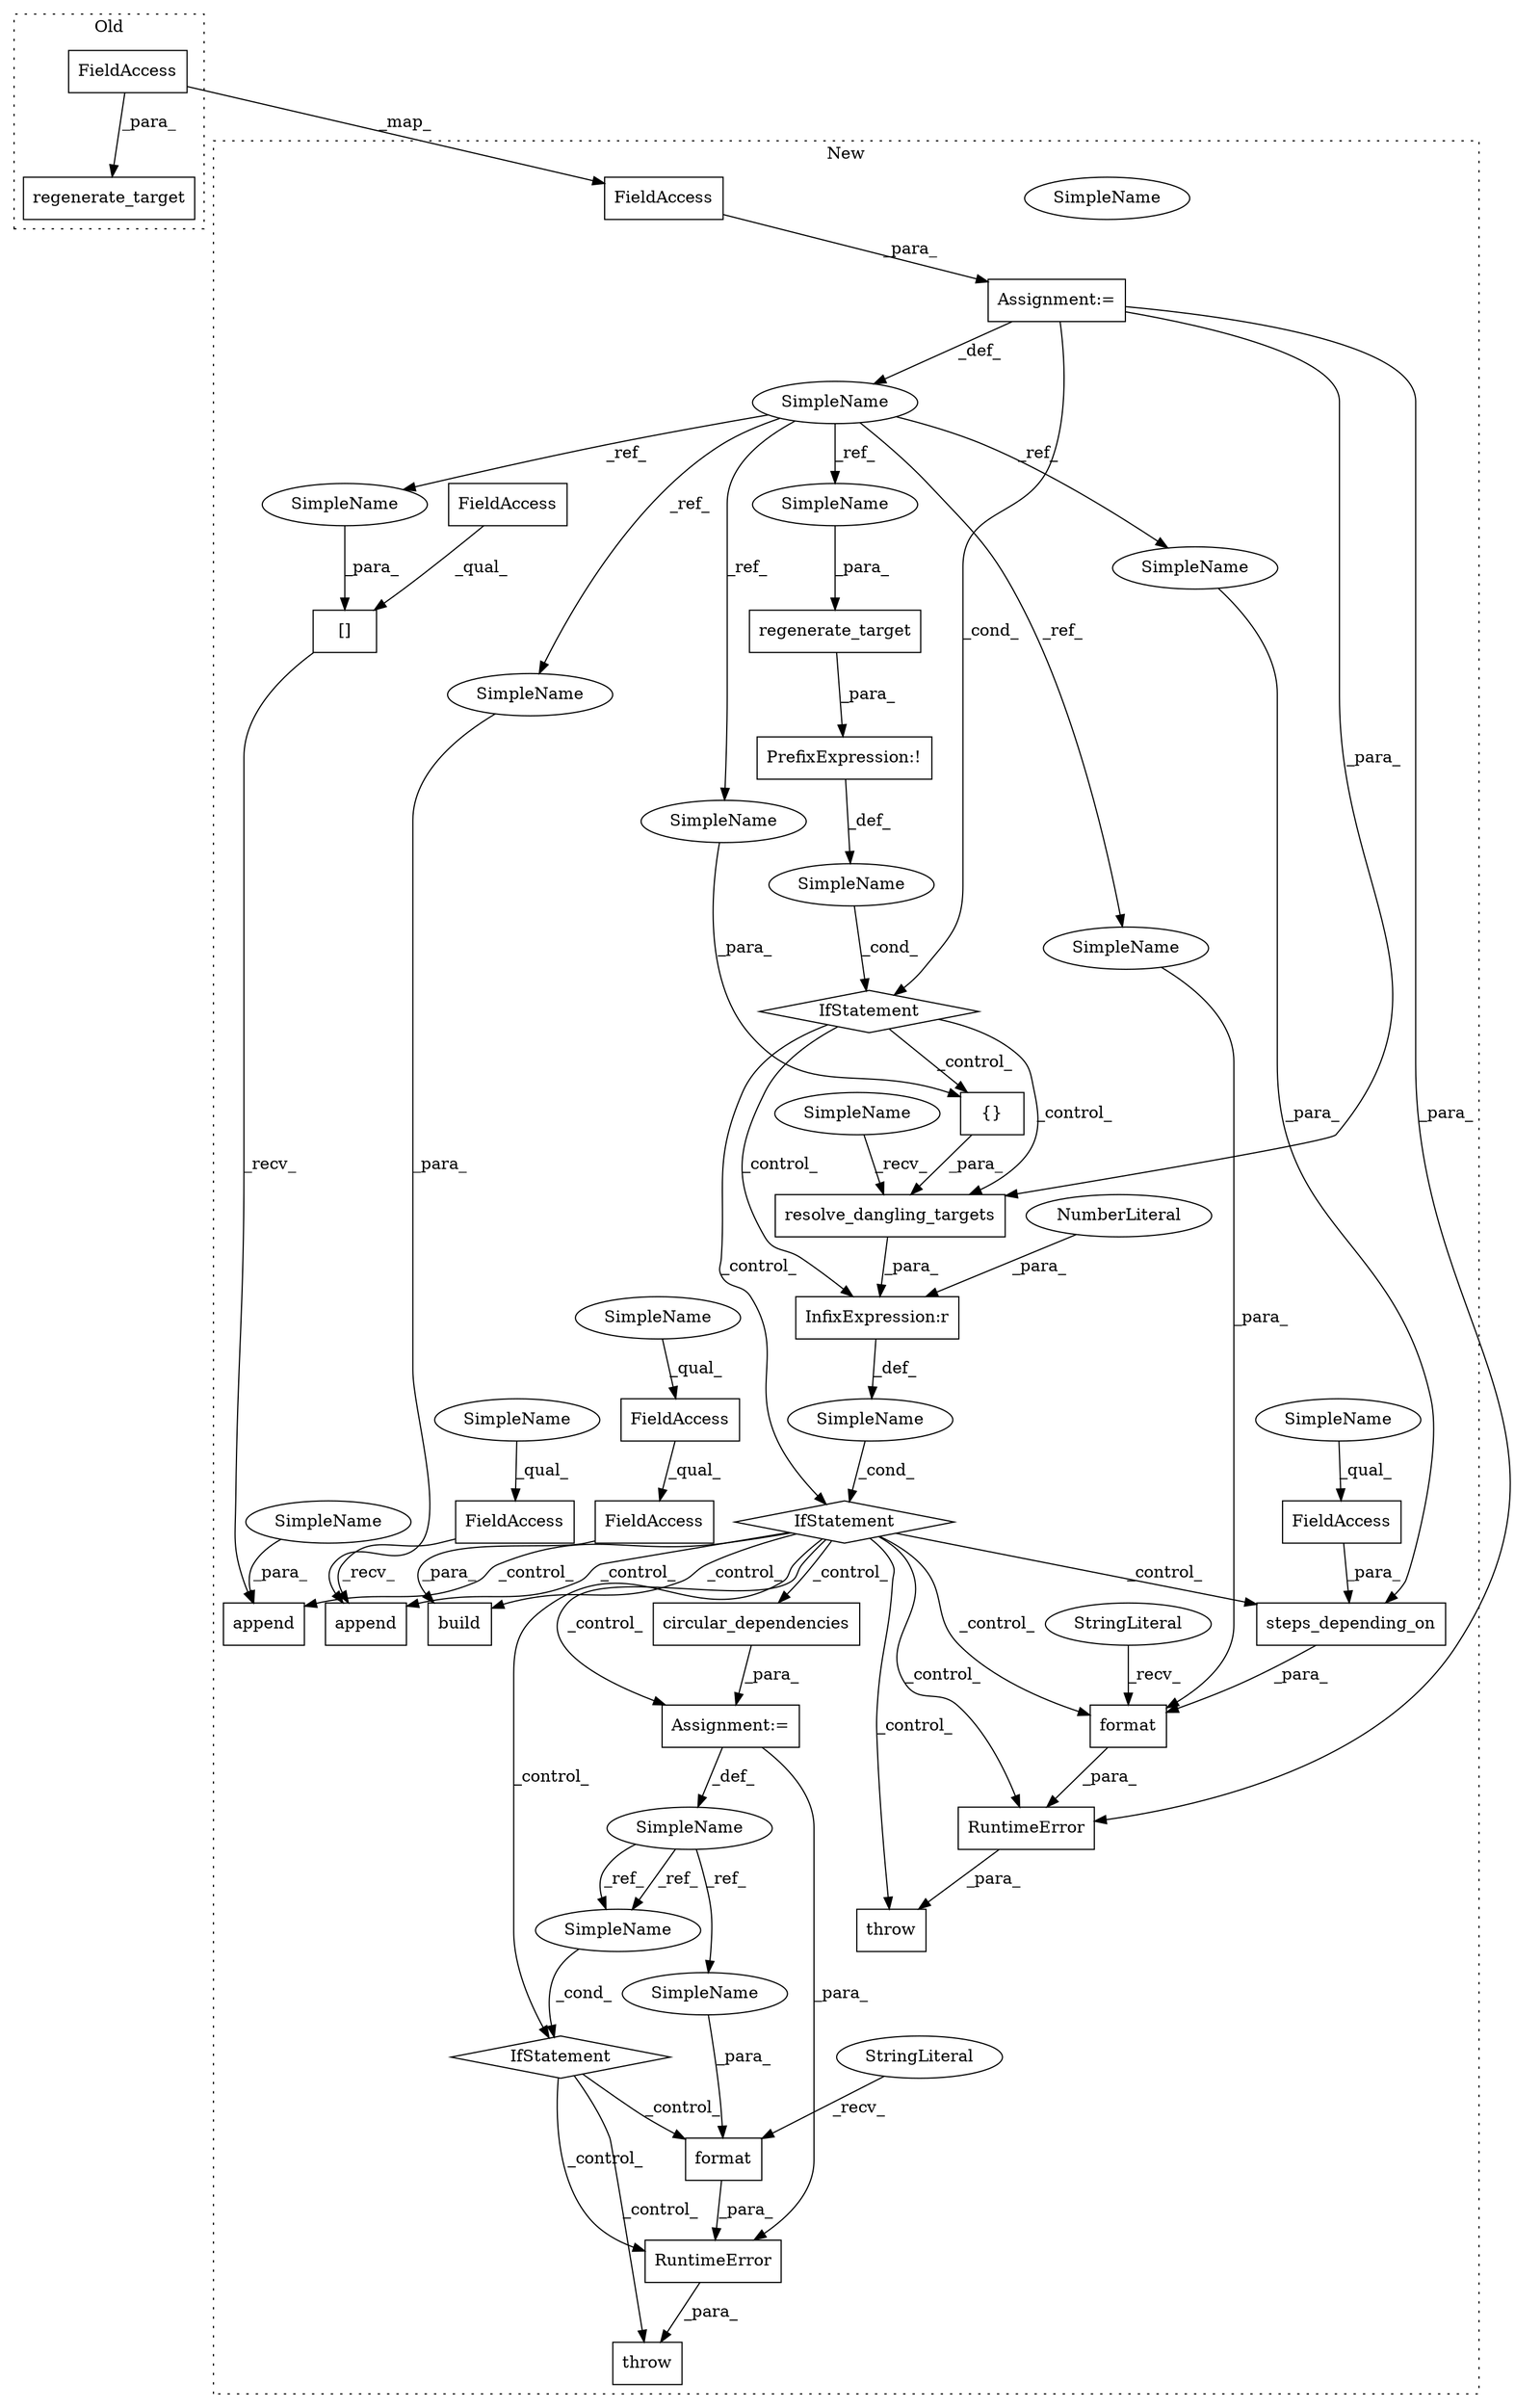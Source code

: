 digraph G {
subgraph cluster0 {
1 [label="regenerate_target" a="32" s="18616,18644" l="18,1" shape="box"];
37 [label="FieldAccess" a="22" s="18634" l="10" shape="box"];
label = "Old";
style="dotted";
}
subgraph cluster1 {
2 [label="append" a="32" s="18992,19007" l="7,1" shape="box"];
3 [label="FieldAccess" a="22" s="18907" l="25" shape="box"];
4 [label="SimpleName" a="42" s="" l="" shape="ellipse"];
5 [label="throw" a="53" s="18764" l="6" shape="box"];
6 [label="PrefixExpression:!" a="38" s="18643" l="1" shape="box"];
7 [label="[]" a="2" s="18959,18990" l="25,1" shape="box"];
8 [label="{}" a="4" s="18734,18741" l="1,1" shape="box"];
9 [label="circular_dependencies" a="32" s="19085" l="23" shape="box"];
10 [label="resolve_dangling_targets" a="32" s="18696,18742" l="25,1" shape="box"];
11 [label="regenerate_target" a="32" s="18648,18672" l="18,1" shape="box"];
12 [label="format" a="32" s="19260,19272" l="7,1" shape="box"];
13 [label="SimpleName" a="42" s="19124" l="5" shape="ellipse"];
14 [label="throw" a="53" s="19145" l="6" shape="box"];
15 [label="format" a="32" s="18823,18881" l="7,1" shape="box"];
16 [label="steps_depending_on" a="32" s="18841,18880" l="19,1" shape="box"];
17 [label="SimpleName" a="42" s="18612" l="6" shape="ellipse"];
18 [label="SimpleName" a="42" s="19075" l="5" shape="ellipse"];
19 [label="SimpleName" a="42" s="" l="" shape="ellipse"];
20 [label="RuntimeError" a="32" s="19151,19273" l="13,1" shape="box"];
21 [label="InfixExpression:r" a="27" s="18743" l="4" shape="box"];
22 [label="NumberLiteral" a="34" s="18747" l="1" shape="ellipse"];
23 [label="FieldAccess" a="22" s="19030" l="13" shape="box"];
24 [label="build" a="32" s="19024,19062" l="6,1" shape="box"];
25 [label="FieldAccess" a="22" s="19030" l="32" shape="box"];
26 [label="FieldAccess" a="22" s="18959" l="24" shape="box"];
27 [label="FieldAccess" a="22" s="18867" l="13" shape="box"];
28 [label="IfStatement" a="25" s="18639,18673" l="4,2" shape="diamond"];
29 [label="RuntimeError" a="32" s="18770,18882" l="13,1" shape="box"];
30 [label="IfStatement" a="25" s="19120,19129" l="4,2" shape="diamond"];
31 [label="StringLiteral" a="45" s="18783" l="39" shape="ellipse"];
32 [label="IfStatement" a="25" s="18687,18748" l="4,2" shape="diamond"];
33 [label="StringLiteral" a="45" s="19164" l="95" shape="ellipse"];
34 [label="Assignment:=" a="7" s="18618" l="1" shape="box"];
35 [label="Assignment:=" a="7" s="19080" l="1" shape="box"];
36 [label="append" a="32" s="18933,18946" l="7,1" shape="box"];
38 [label="FieldAccess" a="22" s="18619" l="10" shape="box"];
39 [label="SimpleName" a="42" s="18860" l="6" shape="ellipse"];
40 [label="SimpleName" a="42" s="18735" l="6" shape="ellipse"];
41 [label="SimpleName" a="42" s="18666" l="6" shape="ellipse"];
42 [label="SimpleName" a="42" s="18940" l="6" shape="ellipse"];
43 [label="SimpleName" a="42" s="18984" l="6" shape="ellipse"];
44 [label="SimpleName" a="42" s="18830" l="6" shape="ellipse"];
45 [label="SimpleName" a="42" s="19030" l="4" shape="ellipse"];
46 [label="SimpleName" a="42" s="18867" l="4" shape="ellipse"];
47 [label="SimpleName" a="42" s="18691" l="4" shape="ellipse"];
48 [label="SimpleName" a="42" s="18999" l="8" shape="ellipse"];
49 [label="SimpleName" a="42" s="18907" l="8" shape="ellipse"];
50 [label="SimpleName" a="42" s="19267" l="5" shape="ellipse"];
51 [label="SimpleName" a="42" s="19124" l="5" shape="ellipse"];
label = "New";
style="dotted";
}
3 -> 36 [label="_recv_"];
4 -> 28 [label="_cond_"];
6 -> 4 [label="_def_"];
7 -> 2 [label="_recv_"];
8 -> 10 [label="_para_"];
9 -> 35 [label="_para_"];
10 -> 21 [label="_para_"];
11 -> 6 [label="_para_"];
12 -> 20 [label="_para_"];
15 -> 29 [label="_para_"];
16 -> 15 [label="_para_"];
17 -> 43 [label="_ref_"];
17 -> 42 [label="_ref_"];
17 -> 41 [label="_ref_"];
17 -> 39 [label="_ref_"];
17 -> 44 [label="_ref_"];
17 -> 40 [label="_ref_"];
18 -> 50 [label="_ref_"];
18 -> 51 [label="_ref_"];
18 -> 51 [label="_ref_"];
19 -> 32 [label="_cond_"];
20 -> 14 [label="_para_"];
21 -> 19 [label="_def_"];
22 -> 21 [label="_para_"];
23 -> 25 [label="_qual_"];
25 -> 24 [label="_para_"];
26 -> 7 [label="_qual_"];
27 -> 16 [label="_para_"];
28 -> 10 [label="_control_"];
28 -> 21 [label="_control_"];
28 -> 32 [label="_control_"];
28 -> 8 [label="_control_"];
29 -> 5 [label="_para_"];
30 -> 12 [label="_control_"];
30 -> 20 [label="_control_"];
30 -> 14 [label="_control_"];
31 -> 15 [label="_recv_"];
32 -> 35 [label="_control_"];
32 -> 24 [label="_control_"];
32 -> 29 [label="_control_"];
32 -> 5 [label="_control_"];
32 -> 15 [label="_control_"];
32 -> 36 [label="_control_"];
32 -> 9 [label="_control_"];
32 -> 16 [label="_control_"];
32 -> 2 [label="_control_"];
32 -> 30 [label="_control_"];
33 -> 12 [label="_recv_"];
34 -> 28 [label="_cond_"];
34 -> 29 [label="_para_"];
34 -> 17 [label="_def_"];
34 -> 10 [label="_para_"];
35 -> 18 [label="_def_"];
35 -> 20 [label="_para_"];
37 -> 38 [label="_map_"];
37 -> 1 [label="_para_"];
38 -> 34 [label="_para_"];
39 -> 16 [label="_para_"];
40 -> 8 [label="_para_"];
41 -> 11 [label="_para_"];
42 -> 36 [label="_para_"];
43 -> 7 [label="_para_"];
44 -> 15 [label="_para_"];
45 -> 23 [label="_qual_"];
46 -> 27 [label="_qual_"];
47 -> 10 [label="_recv_"];
48 -> 2 [label="_para_"];
49 -> 3 [label="_qual_"];
50 -> 12 [label="_para_"];
51 -> 30 [label="_cond_"];
}